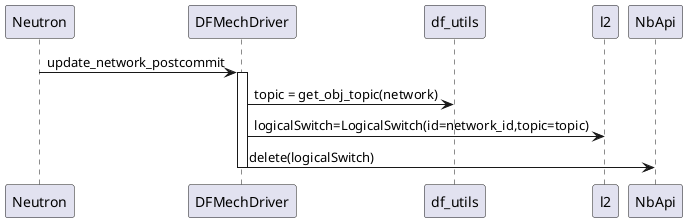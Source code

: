 @startuml update network
Neutron->DFMechDriver:update_network_postcommit
activate DFMechDriver
' network = context.current
' network_id = network['id']
DFMechDriver->df_utils:topic = get_obj_topic(network)
DFMechDriver->l2:logicalSwitch=LogicalSwitch(id=network_id,topic=topic)
DFMechDriver->NbApi:delete(logicalSwitch)
deactivate DFMechDriver
@enduml